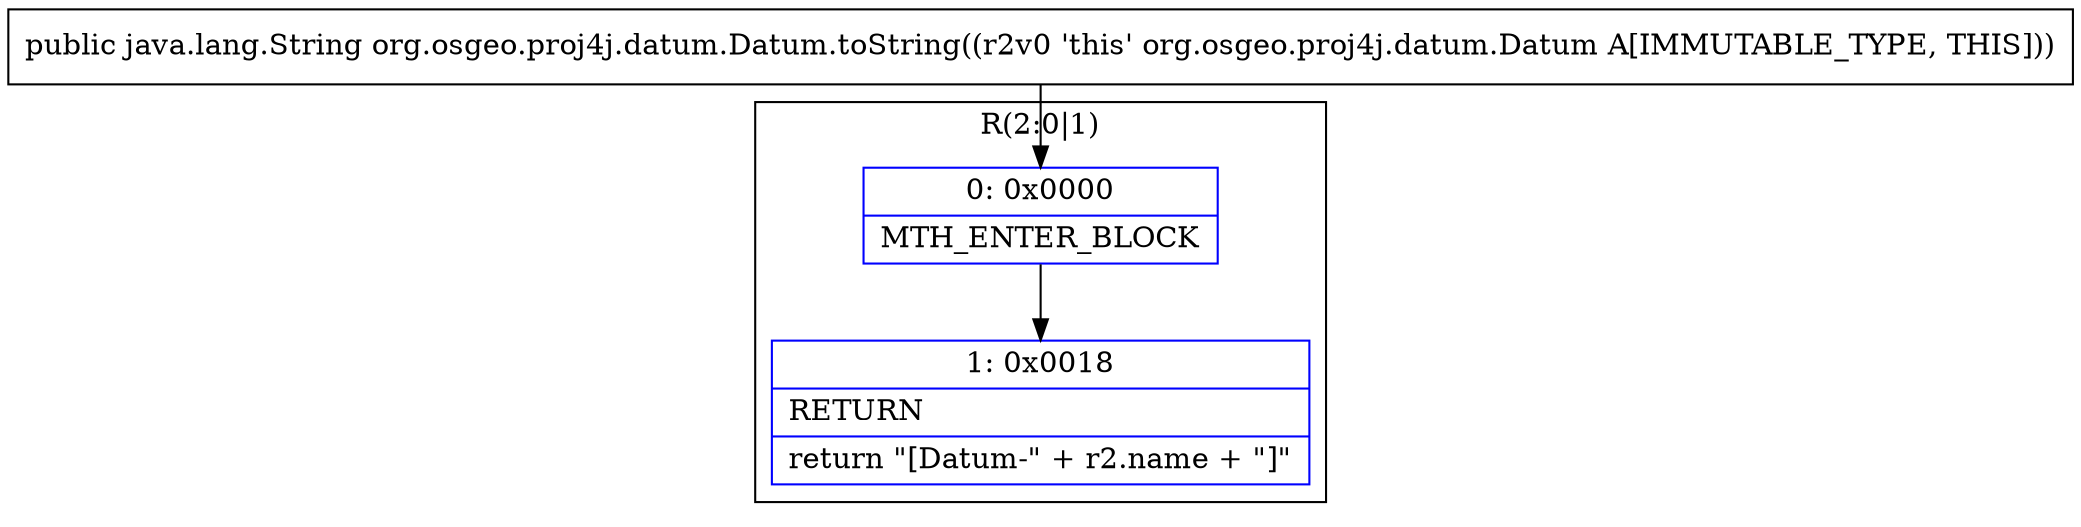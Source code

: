 digraph "CFG fororg.osgeo.proj4j.datum.Datum.toString()Ljava\/lang\/String;" {
subgraph cluster_Region_2097069609 {
label = "R(2:0|1)";
node [shape=record,color=blue];
Node_0 [shape=record,label="{0\:\ 0x0000|MTH_ENTER_BLOCK\l}"];
Node_1 [shape=record,label="{1\:\ 0x0018|RETURN\l|return \"[Datum\-\" + r2.name + \"]\"\l}"];
}
MethodNode[shape=record,label="{public java.lang.String org.osgeo.proj4j.datum.Datum.toString((r2v0 'this' org.osgeo.proj4j.datum.Datum A[IMMUTABLE_TYPE, THIS])) }"];
MethodNode -> Node_0;
Node_0 -> Node_1;
}

